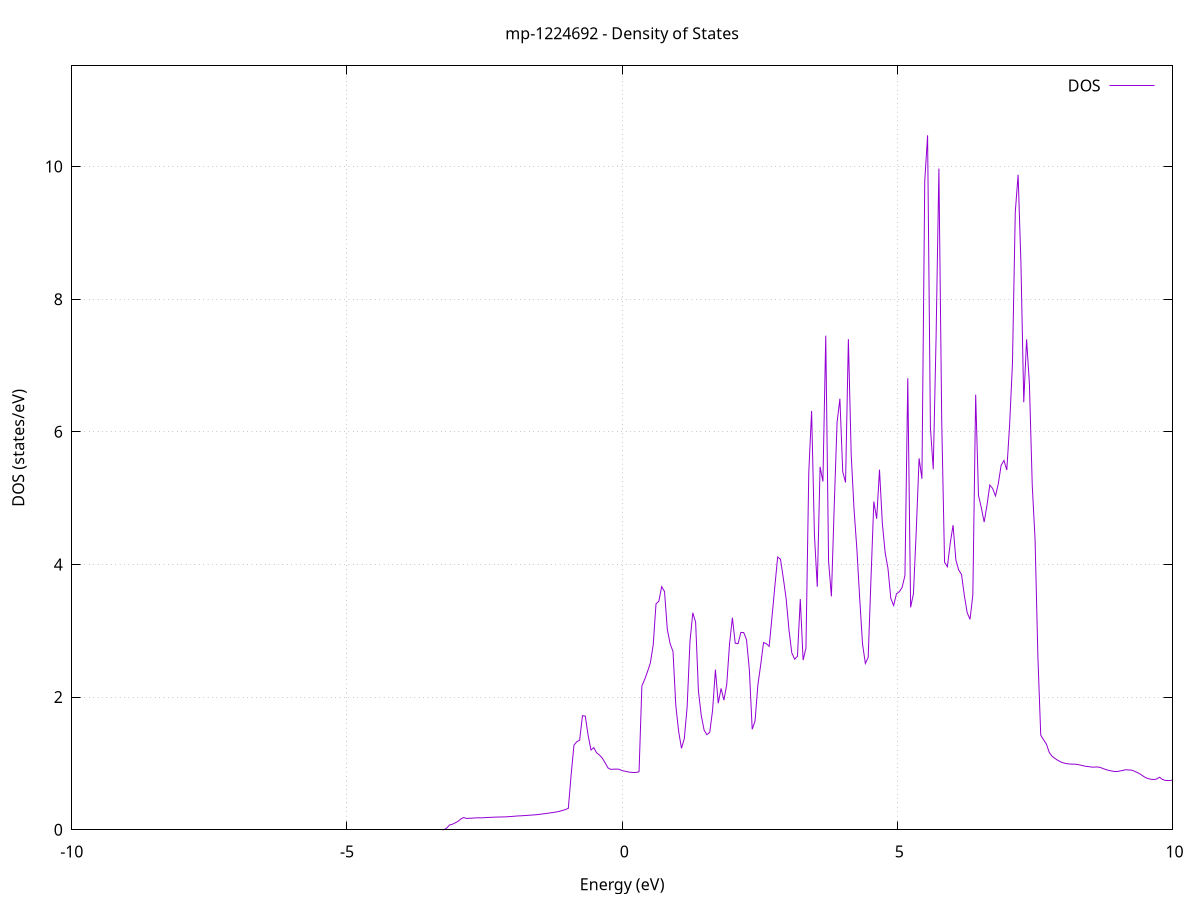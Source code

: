 set title 'mp-1224692 - Density of States'
set xlabel 'Energy (eV)'
set ylabel 'DOS (states/eV)'
set grid
set xrange [-10:10]
set yrange [0:11.517]
set xzeroaxis lt -1
set terminal png size 800,600
set output 'mp-1224692_dos_gnuplot.png'
plot '-' using 1:2 with lines title 'DOS'
-51.298800 0.000000
-51.247400 0.000000
-51.196000 0.000000
-51.144600 0.000000
-51.093200 0.000000
-51.041800 0.000000
-50.990400 0.000000
-50.939000 0.000000
-50.887600 0.000000
-50.836200 0.000000
-50.784800 0.000000
-50.733400 0.000000
-50.682000 0.000000
-50.630600 0.000000
-50.579200 0.000000
-50.527800 0.000000
-50.476400 0.000000
-50.425000 0.000000
-50.373600 0.000000
-50.322200 0.000000
-50.270800 0.000000
-50.219400 0.000000
-50.168000 0.000000
-50.116600 0.000000
-50.065200 0.000000
-50.013800 0.000000
-49.962400 0.000000
-49.911000 0.000000
-49.859600 0.000000
-49.808200 0.000000
-49.756800 0.000000
-49.705400 0.000000
-49.654000 0.000000
-49.602600 0.000000
-49.551200 0.000000
-49.499800 0.000000
-49.448400 0.000000
-49.397000 0.000000
-49.345600 0.000000
-49.294200 0.000000
-49.242800 0.000000
-49.191400 0.000000
-49.140000 0.000000
-49.088600 0.000000
-49.037200 0.000000
-48.985800 0.000000
-48.934400 0.000000
-48.883000 0.000000
-48.831600 0.000000
-48.780200 0.000000
-48.728800 0.000000
-48.677400 0.000000
-48.626000 0.000000
-48.574600 0.000000
-48.523200 0.000000
-48.471800 0.000000
-48.420400 0.000000
-48.369000 0.000000
-48.317600 0.000000
-48.266200 0.000000
-48.214800 0.000000
-48.163400 0.000000
-48.112000 0.000000
-48.060600 0.000000
-48.009200 0.000000
-47.957800 0.000000
-47.906400 0.000000
-47.855000 0.000000
-47.803600 0.000000
-47.752200 0.000000
-47.700800 0.000000
-47.649400 0.000000
-47.598000 0.000000
-47.546600 0.000000
-47.495200 0.000000
-47.443800 0.000000
-47.392400 0.000000
-47.341000 0.000000
-47.289600 0.000000
-47.238200 0.000000
-47.186800 0.000000
-47.135400 0.000000
-47.084000 0.000000
-47.032600 0.000000
-46.981200 0.000000
-46.929800 0.000000
-46.878400 0.000000
-46.827000 0.000000
-46.775600 0.000000
-46.724200 0.000000
-46.672800 0.000000
-46.621400 10.281300
-46.570000 55.312000
-46.518600 19.003100
-46.467200 6.771300
-46.415800 13.961700
-46.364400 19.480100
-46.313000 35.071600
-46.261600 58.887300
-46.210200 23.063400
-46.158800 0.000000
-46.107400 0.000000
-46.056000 0.000000
-46.004600 0.000000
-45.953200 0.000000
-45.901800 0.000000
-45.850400 0.000000
-45.799000 0.000000
-45.747600 0.000000
-45.696200 0.000000
-45.644800 0.000000
-45.593400 0.000000
-45.542000 0.000000
-45.490600 0.000000
-45.439200 0.000000
-45.387800 0.000000
-45.336400 0.000000
-45.285000 0.000000
-45.233600 0.000000
-45.182200 0.000000
-45.130800 0.000000
-45.079400 0.000000
-45.028000 0.000000
-44.976600 0.000000
-44.925200 0.000000
-44.873800 0.000000
-44.822400 0.000000
-44.771000 0.000000
-44.719600 0.000000
-44.668200 0.000000
-44.616800 0.000000
-44.565400 0.000000
-44.514000 0.000000
-44.462600 0.000000
-44.411200 0.000000
-44.359800 0.000000
-44.308400 0.000000
-44.257000 0.000000
-44.205600 0.000000
-44.154200 0.000000
-44.102800 0.000000
-44.051400 0.000000
-44.000000 0.000000
-43.948600 0.000000
-43.897200 0.000000
-43.845800 0.000000
-43.794400 0.000000
-43.743000 0.000000
-43.691600 0.000000
-43.640200 0.000000
-43.588800 0.000000
-43.537400 0.000000
-43.486000 0.000000
-43.434600 0.000000
-43.383200 0.000000
-43.331800 0.000000
-43.280400 0.000000
-43.229000 0.000000
-43.177600 0.000000
-43.126200 0.000000
-43.074800 0.000000
-43.023400 0.000000
-42.972000 0.000000
-42.920600 0.000000
-42.869200 0.000000
-42.817800 0.000000
-42.766400 0.000000
-42.715000 0.000000
-42.663600 0.000000
-42.612200 0.000000
-42.560800 0.000000
-42.509400 0.000000
-42.458000 0.000000
-42.406600 0.000000
-42.355200 0.000000
-42.303800 0.000000
-42.252400 0.000000
-42.201000 0.000000
-42.149600 0.000000
-42.098200 0.000000
-42.046800 0.000000
-41.995400 0.000000
-41.944000 0.000000
-41.892600 0.000000
-41.841200 0.000000
-41.789800 0.000000
-41.738400 0.000000
-41.687000 0.000000
-41.635600 0.000000
-41.584200 0.000000
-41.532800 0.000000
-41.481400 0.000000
-41.430000 0.000000
-41.378600 0.000000
-41.327200 0.000000
-41.275800 0.000000
-41.224400 0.000000
-41.173000 0.000000
-41.121600 0.000000
-41.070200 0.000000
-41.018800 0.000000
-40.967400 0.000000
-40.916000 0.000000
-40.864600 0.000000
-40.813200 0.000000
-40.761800 0.000000
-40.710400 0.000000
-40.659000 0.000000
-40.607600 0.000000
-40.556200 0.000000
-40.504800 0.000000
-40.453400 0.000000
-40.402000 0.000000
-40.350600 0.000000
-40.299200 0.000000
-40.247800 0.000000
-40.196400 0.000000
-40.145000 0.000000
-40.093600 0.000000
-40.042200 0.000000
-39.990800 0.000000
-39.939400 0.000000
-39.888000 0.000000
-39.836600 0.000000
-39.785200 0.000000
-39.733800 0.000000
-39.682400 0.000000
-39.631000 0.000000
-39.579600 0.000000
-39.528200 0.000000
-39.476800 0.000000
-39.425400 0.000000
-39.374000 0.000000
-39.322600 0.000000
-39.271200 0.000000
-39.219800 0.000000
-39.168400 0.000000
-39.117000 0.000000
-39.065600 0.000000
-39.014200 0.000000
-38.962800 0.000000
-38.911400 0.000000
-38.860000 0.000000
-38.808600 0.000000
-38.757200 0.000000
-38.705800 0.000000
-38.654400 0.000000
-38.603000 0.000000
-38.551600 0.000000
-38.500200 0.000000
-38.448800 0.000000
-38.397400 0.000000
-38.346000 0.000000
-38.294600 0.000000
-38.243200 0.000000
-38.191800 0.000000
-38.140400 0.000000
-38.088900 0.000000
-38.037500 0.000000
-37.986100 0.000000
-37.934700 0.000000
-37.883300 0.000000
-37.831900 0.000000
-37.780500 0.000000
-37.729100 0.000000
-37.677700 0.000000
-37.626300 0.000000
-37.574900 0.000000
-37.523500 0.000000
-37.472100 0.000000
-37.420700 0.000000
-37.369300 0.000000
-37.317900 0.000000
-37.266500 0.000000
-37.215100 0.000000
-37.163700 0.000000
-37.112300 0.000000
-37.060900 0.000000
-37.009500 0.000000
-36.958100 0.000000
-36.906700 0.000000
-36.855300 0.000000
-36.803900 0.000000
-36.752500 0.000000
-36.701100 0.000000
-36.649700 0.000000
-36.598300 0.000000
-36.546900 0.000000
-36.495500 0.000000
-36.444100 0.000000
-36.392700 0.000000
-36.341300 0.000000
-36.289900 0.000000
-36.238500 0.000000
-36.187100 0.000000
-36.135700 0.000000
-36.084300 0.000000
-36.032900 0.000000
-35.981500 0.000000
-35.930100 0.000000
-35.878700 0.000000
-35.827300 0.000000
-35.775900 0.000000
-35.724500 0.000000
-35.673100 0.000000
-35.621700 0.000000
-35.570300 0.000000
-35.518900 0.000000
-35.467500 0.000000
-35.416100 0.000000
-35.364700 0.000000
-35.313300 0.000000
-35.261900 0.000000
-35.210500 0.000000
-35.159100 0.000000
-35.107700 0.000000
-35.056300 0.000000
-35.004900 0.000000
-34.953500 0.000000
-34.902100 0.000000
-34.850700 0.000000
-34.799300 0.000000
-34.747900 0.000000
-34.696500 0.000000
-34.645100 0.000000
-34.593700 0.000000
-34.542300 0.000000
-34.490900 0.000000
-34.439500 0.000000
-34.388100 0.000000
-34.336700 0.000000
-34.285300 0.000000
-34.233900 0.000000
-34.182500 0.000000
-34.131100 0.000000
-34.079700 0.000000
-34.028300 0.000000
-33.976900 0.000000
-33.925500 0.000000
-33.874100 0.000000
-33.822700 0.000000
-33.771300 0.000000
-33.719900 0.000000
-33.668500 0.000000
-33.617100 0.000000
-33.565700 0.000000
-33.514300 0.000000
-33.462900 0.000000
-33.411500 0.000000
-33.360100 0.000000
-33.308700 0.000000
-33.257300 0.000000
-33.205900 0.000000
-33.154500 0.000000
-33.103100 0.000000
-33.051700 0.000000
-33.000300 0.000000
-32.948900 0.000000
-32.897500 0.000000
-32.846100 0.000000
-32.794700 0.000000
-32.743300 0.000000
-32.691900 0.000000
-32.640500 0.000000
-32.589100 0.000000
-32.537700 0.000000
-32.486300 0.000000
-32.434900 0.000000
-32.383500 0.000000
-32.332100 0.000000
-32.280700 0.000000
-32.229300 0.000000
-32.177900 0.000000
-32.126500 0.000000
-32.075100 0.000000
-32.023700 0.000000
-31.972300 0.000000
-31.920900 0.000000
-31.869500 0.000000
-31.818100 0.000000
-31.766700 0.000000
-31.715300 0.000000
-31.663900 0.000000
-31.612500 0.000000
-31.561100 0.000000
-31.509700 0.000000
-31.458300 0.000000
-31.406900 0.000000
-31.355500 0.000000
-31.304100 0.000000
-31.252700 0.000000
-31.201300 0.000000
-31.149900 0.000000
-31.098500 0.000000
-31.047100 0.000000
-30.995700 0.000000
-30.944300 0.000000
-30.892900 0.000000
-30.841500 0.000000
-30.790100 0.000000
-30.738700 0.000000
-30.687300 0.000000
-30.635900 0.000000
-30.584500 0.000000
-30.533100 0.000000
-30.481700 0.000000
-30.430300 0.000000
-30.378900 0.000000
-30.327500 0.000000
-30.276100 0.000000
-30.224700 0.000000
-30.173300 0.000000
-30.121900 0.000000
-30.070500 0.000000
-30.019100 0.000000
-29.967700 0.000000
-29.916300 0.000000
-29.864900 0.000000
-29.813500 0.000000
-29.762100 0.000000
-29.710700 0.000000
-29.659300 0.000000
-29.607900 0.000000
-29.556500 0.000000
-29.505100 0.000000
-29.453700 0.000000
-29.402300 0.000000
-29.350900 0.000000
-29.299500 0.000000
-29.248100 0.000000
-29.196700 0.000000
-29.145300 0.000000
-29.093900 0.000000
-29.042500 0.000000
-28.991100 0.000000
-28.939700 0.000000
-28.888300 0.000000
-28.836900 0.000000
-28.785500 0.000000
-28.734100 0.000000
-28.682700 0.000000
-28.631300 0.000000
-28.579900 0.000000
-28.528500 0.000000
-28.477100 0.000000
-28.425700 0.000000
-28.374300 0.000000
-28.322900 0.000000
-28.271500 0.000000
-28.220100 0.000000
-28.168700 0.000000
-28.117300 0.000000
-28.065900 0.000000
-28.014500 0.000000
-27.963100 0.000000
-27.911700 0.000000
-27.860300 0.000000
-27.808900 0.000000
-27.757500 0.000000
-27.706100 0.000000
-27.654700 0.000000
-27.603300 0.000000
-27.551900 0.000000
-27.500500 0.000000
-27.449100 0.000000
-27.397700 0.000000
-27.346300 0.000000
-27.294900 0.000000
-27.243500 0.000000
-27.192100 0.000000
-27.140700 0.000000
-27.089300 0.000000
-27.037900 0.000000
-26.986500 0.000000
-26.935100 0.000000
-26.883700 0.000000
-26.832300 0.000000
-26.780900 0.000000
-26.729500 0.000000
-26.678100 0.000000
-26.626700 0.000000
-26.575300 0.000000
-26.523900 0.000000
-26.472500 0.000000
-26.421100 0.000000
-26.369700 0.000000
-26.318300 0.000000
-26.266900 0.000000
-26.215500 0.000000
-26.164100 0.000000
-26.112700 0.000000
-26.061300 0.000000
-26.009900 0.000000
-25.958500 0.000000
-25.907100 0.000000
-25.855700 0.000000
-25.804300 0.000000
-25.752900 0.000000
-25.701500 0.000000
-25.650100 0.000000
-25.598700 0.000000
-25.547300 0.000000
-25.495900 0.000000
-25.444500 0.000000
-25.393100 0.000000
-25.341700 0.000000
-25.290300 0.000000
-25.238900 0.000000
-25.187500 0.000000
-25.136100 0.000000
-25.084700 0.000000
-25.033300 0.000000
-24.981900 0.000000
-24.930500 0.000000
-24.879100 0.000000
-24.827700 0.000000
-24.776300 0.000000
-24.724900 0.000000
-24.673500 0.000000
-24.622100 0.000000
-24.570700 0.000000
-24.519300 0.000000
-24.467900 0.000000
-24.416500 0.000000
-24.365100 0.000000
-24.313700 0.000000
-24.262300 0.000000
-24.210900 0.000000
-24.159500 0.000000
-24.108100 0.000000
-24.056700 0.000000
-24.005300 0.000000
-23.953900 0.000000
-23.902500 0.000000
-23.851100 0.000000
-23.799700 0.000000
-23.748300 0.000000
-23.696900 0.000000
-23.645500 0.000000
-23.594100 0.000000
-23.542700 0.000000
-23.491300 0.000000
-23.439900 0.000000
-23.388500 0.000000
-23.337100 0.000000
-23.285700 0.000000
-23.234300 0.000000
-23.182900 0.000000
-23.131500 0.000000
-23.080100 0.000000
-23.028700 0.000000
-22.977300 0.000000
-22.925900 0.000000
-22.874500 0.000000
-22.823100 0.000000
-22.771700 0.000000
-22.720200 0.000000
-22.668800 0.000000
-22.617400 0.000000
-22.566000 0.000000
-22.514600 0.000000
-22.463200 0.000000
-22.411800 0.000000
-22.360400 0.000000
-22.309000 0.000000
-22.257600 0.000000
-22.206200 0.000000
-22.154800 0.000000
-22.103400 0.000000
-22.052000 0.000000
-22.000600 0.000000
-21.949200 0.000000
-21.897800 0.000000
-21.846400 0.000000
-21.795000 0.000000
-21.743600 0.000000
-21.692200 0.000000
-21.640800 0.000000
-21.589400 0.000000
-21.538000 0.000000
-21.486600 0.000000
-21.435200 0.000000
-21.383800 0.000000
-21.332400 0.000000
-21.281000 0.000000
-21.229600 0.000000
-21.178200 0.000000
-21.126800 0.000000
-21.075400 0.000000
-21.024000 0.000000
-20.972600 0.000000
-20.921200 0.000000
-20.869800 0.000000
-20.818400 0.000000
-20.767000 0.000000
-20.715600 0.000000
-20.664200 0.000000
-20.612800 0.000000
-20.561400 0.000000
-20.510000 0.000000
-20.458600 0.000000
-20.407200 0.000000
-20.355800 0.000000
-20.304400 0.000000
-20.253000 0.000000
-20.201600 0.000000
-20.150200 0.000000
-20.098800 0.000000
-20.047400 0.000000
-19.996000 0.000000
-19.944600 0.000000
-19.893200 0.000000
-19.841800 0.000000
-19.790400 0.000000
-19.739000 0.000000
-19.687600 0.000000
-19.636200 0.000000
-19.584800 0.000000
-19.533400 0.000000
-19.482000 0.000000
-19.430600 0.000000
-19.379200 0.000000
-19.327800 0.000000
-19.276400 0.000000
-19.225000 0.000000
-19.173600 0.000000
-19.122200 0.000000
-19.070800 0.000000
-19.019400 0.000000
-18.968000 0.000000
-18.916600 0.000000
-18.865200 0.000000
-18.813800 0.000000
-18.762400 0.000000
-18.711000 0.000000
-18.659600 0.000000
-18.608200 0.000000
-18.556800 0.000000
-18.505400 0.000000
-18.454000 0.000000
-18.402600 0.000000
-18.351200 0.000000
-18.299800 0.000000
-18.248400 0.000000
-18.197000 0.000000
-18.145600 0.000000
-18.094200 0.000000
-18.042800 0.000000
-17.991400 0.000000
-17.940000 0.000000
-17.888600 0.000000
-17.837200 0.000000
-17.785800 0.000000
-17.734400 0.000000
-17.683000 0.000000
-17.631600 0.000000
-17.580200 0.000000
-17.528800 0.000000
-17.477400 0.000000
-17.426000 0.000000
-17.374600 0.000000
-17.323200 0.000000
-17.271800 0.000000
-17.220400 0.000000
-17.169000 0.000000
-17.117600 0.000000
-17.066200 0.000000
-17.014800 0.000000
-16.963400 0.000000
-16.912000 0.000000
-16.860600 0.000000
-16.809200 0.000000
-16.757800 0.000000
-16.706400 0.000000
-16.655000 0.000000
-16.603600 0.000000
-16.552200 0.000000
-16.500800 0.000000
-16.449400 0.000000
-16.398000 0.000000
-16.346600 0.000000
-16.295200 0.000000
-16.243800 0.000000
-16.192400 0.000000
-16.141000 0.000000
-16.089600 0.000000
-16.038200 0.000000
-15.986800 0.000000
-15.935400 0.000000
-15.884000 0.000000
-15.832600 0.000000
-15.781200 0.000000
-15.729800 0.000000
-15.678400 0.000000
-15.627000 0.000000
-15.575600 0.000000
-15.524200 0.000000
-15.472800 0.000000
-15.421400 0.000000
-15.370000 0.000000
-15.318600 0.000000
-15.267200 0.000000
-15.215800 0.000000
-15.164400 0.000000
-15.113000 0.000000
-15.061600 0.000000
-15.010200 0.000000
-14.958800 0.000000
-14.907400 0.000000
-14.856000 0.000000
-14.804600 0.000000
-14.753200 0.000000
-14.701800 0.000000
-14.650400 0.000000
-14.599000 0.000000
-14.547600 0.000000
-14.496200 0.000000
-14.444800 0.000000
-14.393400 0.000000
-14.342000 0.000000
-14.290600 0.000000
-14.239200 0.000000
-14.187800 0.000000
-14.136400 0.000000
-14.085000 0.000000
-14.033600 0.000000
-13.982200 0.000000
-13.930800 0.000000
-13.879400 0.000000
-13.828000 0.000000
-13.776600 0.000000
-13.725200 0.000000
-13.673800 0.000000
-13.622400 0.000000
-13.571000 0.000000
-13.519600 0.000000
-13.468200 0.000000
-13.416800 0.000000
-13.365400 0.000000
-13.314000 0.000000
-13.262600 0.000000
-13.211200 0.000000
-13.159800 0.000000
-13.108400 0.000000
-13.057000 0.000000
-13.005600 0.000000
-12.954200 0.000000
-12.902800 0.000000
-12.851400 0.000000
-12.800000 0.000000
-12.748600 0.000000
-12.697200 0.000000
-12.645800 0.000000
-12.594400 0.000000
-12.543000 0.000000
-12.491600 0.000000
-12.440200 0.000000
-12.388800 0.000000
-12.337400 0.000000
-12.286000 0.000000
-12.234600 0.000000
-12.183200 0.000000
-12.131800 0.000000
-12.080400 0.000000
-12.029000 0.000000
-11.977600 0.000000
-11.926200 0.000000
-11.874800 0.000000
-11.823400 0.000000
-11.772000 0.000000
-11.720600 0.000000
-11.669200 0.000000
-11.617800 0.000000
-11.566400 0.000000
-11.515000 0.000000
-11.463600 0.000000
-11.412200 0.000000
-11.360800 0.000000
-11.309400 0.000000
-11.258000 0.000000
-11.206600 0.000000
-11.155200 0.000000
-11.103800 0.000000
-11.052400 0.000000
-11.001000 0.000000
-10.949600 0.000000
-10.898200 0.000000
-10.846800 0.000000
-10.795400 0.000000
-10.744000 0.000000
-10.692600 0.000000
-10.641200 0.000000
-10.589800 0.000000
-10.538400 0.000000
-10.487000 0.000000
-10.435600 0.000000
-10.384200 0.000000
-10.332800 0.000000
-10.281400 0.000000
-10.230000 0.000000
-10.178600 0.000000
-10.127200 0.000000
-10.075800 0.000000
-10.024400 0.000000
-9.973000 0.000000
-9.921600 0.000000
-9.870200 0.000000
-9.818800 0.000000
-9.767400 0.000000
-9.716000 0.000000
-9.664600 0.000000
-9.613200 0.000000
-9.561800 0.000000
-9.510400 0.000000
-9.459000 0.000000
-9.407600 0.000000
-9.356200 0.000000
-9.304800 0.000000
-9.253400 0.000000
-9.202000 0.000000
-9.150600 0.000000
-9.099200 0.000000
-9.047800 0.000000
-8.996400 0.000000
-8.945000 0.000000
-8.893600 0.000000
-8.842200 0.000000
-8.790800 0.000000
-8.739400 0.000000
-8.688000 0.000000
-8.636600 0.000000
-8.585200 0.000000
-8.533800 0.000000
-8.482400 0.000000
-8.431000 0.000000
-8.379600 0.000000
-8.328200 0.000000
-8.276800 0.000000
-8.225400 0.000000
-8.174000 0.000000
-8.122600 0.000000
-8.071200 0.000000
-8.019800 0.000000
-7.968400 0.000000
-7.917000 0.000000
-7.865600 0.000000
-7.814200 0.000000
-7.762800 0.000000
-7.711400 0.000000
-7.660000 0.000000
-7.608600 0.000000
-7.557200 0.000000
-7.505800 0.000000
-7.454400 0.000000
-7.403000 0.000000
-7.351500 0.000000
-7.300100 0.000000
-7.248700 0.000000
-7.197300 0.000000
-7.145900 0.000000
-7.094500 0.000000
-7.043100 0.000000
-6.991700 0.000000
-6.940300 0.000000
-6.888900 0.000000
-6.837500 0.000000
-6.786100 0.000000
-6.734700 0.000000
-6.683300 0.000000
-6.631900 0.000000
-6.580500 0.000000
-6.529100 0.000000
-6.477700 0.000000
-6.426300 0.000000
-6.374900 0.000000
-6.323500 0.000000
-6.272100 0.000000
-6.220700 0.000000
-6.169300 0.000000
-6.117900 0.000000
-6.066500 0.000000
-6.015100 0.000000
-5.963700 0.000000
-5.912300 0.000000
-5.860900 0.000000
-5.809500 0.000000
-5.758100 0.000000
-5.706700 0.000000
-5.655300 0.000000
-5.603900 0.000000
-5.552500 0.000000
-5.501100 0.000000
-5.449700 0.000000
-5.398300 0.000000
-5.346900 0.000000
-5.295500 0.000000
-5.244100 0.000000
-5.192700 0.000000
-5.141300 0.000000
-5.089900 0.000000
-5.038500 0.000000
-4.987100 0.000000
-4.935700 0.000000
-4.884300 0.000000
-4.832900 0.000000
-4.781500 0.000000
-4.730100 0.000000
-4.678700 0.000000
-4.627300 0.000000
-4.575900 0.000000
-4.524500 0.000000
-4.473100 0.000000
-4.421700 0.000000
-4.370300 0.000000
-4.318900 0.000000
-4.267500 0.000000
-4.216100 0.000000
-4.164700 0.000000
-4.113300 0.000000
-4.061900 0.000000
-4.010500 0.000000
-3.959100 0.000000
-3.907700 0.000000
-3.856300 0.000000
-3.804900 0.000000
-3.753500 0.000000
-3.702100 0.000000
-3.650700 0.000000
-3.599300 0.000000
-3.547900 0.000000
-3.496500 0.000000
-3.445100 0.000000
-3.393700 0.000000
-3.342300 0.000000
-3.290900 0.000000
-3.239500 0.000400
-3.188100 0.025700
-3.136700 0.071800
-3.085300 0.082900
-3.033900 0.103900
-2.982500 0.127100
-2.931100 0.162500
-2.879700 0.184700
-2.828300 0.170700
-2.776900 0.172900
-2.725500 0.175700
-2.674100 0.178600
-2.622700 0.180500
-2.571300 0.180100
-2.519900 0.181000
-2.468500 0.184900
-2.417100 0.186200
-2.365700 0.188400
-2.314300 0.190100
-2.262900 0.191600
-2.211500 0.193100
-2.160100 0.193600
-2.108700 0.195400
-2.057300 0.198200
-2.005900 0.201200
-1.954500 0.204700
-1.903100 0.208000
-1.851700 0.210100
-1.800300 0.212700
-1.748900 0.215600
-1.697500 0.218600
-1.646100 0.221700
-1.594700 0.224400
-1.543300 0.228600
-1.491900 0.233800
-1.440500 0.239200
-1.389100 0.244900
-1.337700 0.251000
-1.286300 0.257300
-1.234900 0.263400
-1.183500 0.270500
-1.132100 0.280100
-1.080700 0.291600
-1.029300 0.305100
-0.977900 0.323300
-0.926500 0.830600
-0.875100 1.277600
-0.823700 1.327600
-0.772300 1.351000
-0.720900 1.719800
-0.669500 1.712600
-0.618100 1.424400
-0.566700 1.202700
-0.515300 1.238800
-0.463900 1.160400
-0.412500 1.127400
-0.361100 1.080500
-0.309700 1.010600
-0.258300 0.933200
-0.206900 0.910400
-0.155500 0.913800
-0.104100 0.915200
-0.052700 0.911600
-0.001300 0.892500
0.050100 0.883600
0.101500 0.873700
0.152900 0.866700
0.204300 0.863400
0.255700 0.864400
0.307100 0.875900
0.358500 2.167900
0.409900 2.267200
0.461300 2.384800
0.512700 2.515200
0.564100 2.785900
0.615500 3.406700
0.666900 3.446000
0.718300 3.665500
0.769700 3.591800
0.821100 3.019200
0.872500 2.803000
0.923900 2.689700
0.975300 1.871400
1.026700 1.482800
1.078100 1.227900
1.129500 1.374700
1.180900 1.852000
1.232300 2.833200
1.283700 3.271800
1.335100 3.130100
1.386500 2.084100
1.437900 1.722600
1.489300 1.502300
1.540700 1.433800
1.592100 1.470400
1.643500 1.804300
1.694900 2.414400
1.746300 1.907400
1.797700 2.131300
1.849100 1.953600
1.900500 2.190700
1.951900 2.807800
2.003300 3.197400
2.054700 2.813000
2.106100 2.805900
2.157500 2.975800
2.208900 2.973400
2.260300 2.863600
2.311700 2.410300
2.363100 1.515300
2.414500 1.637600
2.465900 2.181100
2.517300 2.485700
2.568700 2.822600
2.620100 2.805600
2.671500 2.765400
2.722900 3.208800
2.774300 3.665100
2.825700 4.111300
2.877100 4.078200
2.928500 3.794200
2.979900 3.484100
3.031300 3.016000
3.082700 2.665900
3.134100 2.571900
3.185500 2.616400
3.236900 3.479000
3.288300 2.558200
3.339700 2.738800
3.391100 5.383400
3.442500 6.315500
3.493900 4.446000
3.545300 3.663100
3.596700 5.472200
3.648100 5.250200
3.699500 7.449200
3.750900 4.049100
3.802300 3.518900
3.853700 4.885200
3.905100 6.141300
3.956500 6.498500
4.007900 5.399500
4.059300 5.236400
4.110700 7.397200
4.162100 5.652900
4.213500 4.831100
4.264900 4.235000
4.316300 3.490100
4.367700 2.803400
4.419100 2.507400
4.470500 2.599900
4.521900 3.795300
4.573300 4.948500
4.624700 4.689500
4.676100 5.428400
4.727500 4.622400
4.778900 4.178700
4.830300 3.938600
4.881700 3.488800
4.933100 3.380300
4.984500 3.557300
5.035900 3.588500
5.087300 3.654700
5.138700 3.833900
5.190100 6.808300
5.241500 3.353100
5.292900 3.559000
5.344300 4.515400
5.395700 5.600100
5.447100 5.292200
5.498500 9.778500
5.549900 10.469900
5.601300 6.065400
5.652700 5.435700
5.704100 7.414200
5.755500 9.969400
5.806900 6.159200
5.858300 4.032400
5.909700 3.965100
5.961100 4.317600
6.012500 4.592800
6.063900 4.067500
6.115300 3.916100
6.166700 3.848800
6.218100 3.530400
6.269500 3.273200
6.320900 3.172000
6.372300 3.539900
6.423700 6.561000
6.475100 5.040000
6.526500 4.854700
6.577900 4.639100
6.629300 4.892000
6.680700 5.197300
6.732100 5.145900
6.783500 5.033100
6.834900 5.217400
6.886300 5.494800
6.937700 5.568000
6.989100 5.423000
7.040500 6.106300
7.091900 7.026200
7.143300 9.312300
7.194700 9.876200
7.246100 8.544900
7.297500 6.445400
7.348900 7.394100
7.400300 6.718300
7.451700 5.191700
7.503100 4.371900
7.554500 2.600900
7.605900 1.426300
7.657300 1.357800
7.708700 1.292400
7.760100 1.166600
7.811500 1.108400
7.862900 1.076100
7.914300 1.047800
7.965700 1.024200
8.017200 1.008500
8.068600 0.998000
8.120000 0.992300
8.171400 0.989800
8.222800 0.989000
8.274200 0.984400
8.325600 0.975400
8.377000 0.964700
8.428400 0.956700
8.479800 0.951900
8.531200 0.944600
8.582600 0.945100
8.634000 0.947500
8.685400 0.939800
8.736800 0.923700
8.788200 0.908300
8.839600 0.895400
8.891000 0.886800
8.942400 0.885100
8.993800 0.885100
9.045200 0.887500
9.096600 0.894600
9.148000 0.905400
9.199400 0.901600
9.250800 0.900600
9.302200 0.884800
9.353600 0.865300
9.405000 0.843800
9.456400 0.815300
9.507800 0.786900
9.559200 0.770900
9.610600 0.761600
9.662000 0.757300
9.713400 0.765500
9.764800 0.792300
9.816200 0.758700
9.867600 0.744900
9.919000 0.741300
9.970400 0.745100
10.021800 0.753500
10.073200 0.762900
10.124600 0.773300
10.176000 0.783100
10.227400 0.768400
10.278800 0.762300
10.330200 0.761100
10.381600 0.758100
10.433000 0.747700
10.484400 0.738700
10.535800 0.736500
10.587200 0.741100
10.638600 0.742500
10.690000 0.739800
10.741400 0.733500
10.792800 0.725200
10.844200 0.718800
10.895600 0.714700
10.947000 0.723700
10.998400 0.752100
11.049800 0.790600
11.101200 0.719600
11.152600 0.716400
11.204000 0.753000
11.255400 0.660800
11.306800 0.650000
11.358200 0.637700
11.409600 0.616100
11.461000 0.610700
11.512400 0.600100
11.563800 0.598300
11.615200 0.593700
11.666600 0.582700
11.718000 0.573300
11.769400 0.566500
11.820800 0.562000
11.872200 0.558700
11.923600 0.555800
11.975000 0.553300
12.026400 0.551500
12.077800 0.551000
12.129200 0.552700
12.180600 0.539600
12.232000 0.549700
12.283400 0.495800
12.334800 0.446600
12.386200 0.414600
12.437600 0.411100
12.489000 0.411200
12.540400 0.409800
12.591800 0.411800
12.643200 0.498300
12.694600 0.530900
12.746000 0.542700
12.797400 0.546600
12.848800 0.532800
12.900200 0.511800
12.951600 0.488900
13.003000 0.460000
13.054400 0.457700
13.105800 0.431200
13.157200 0.412600
13.208600 0.408000
13.260000 0.412400
13.311400 0.436300
13.362800 0.483800
13.414200 0.598400
13.465600 0.896400
13.517000 1.164100
13.568400 1.171700
13.619800 1.134200
13.671200 1.079500
13.722600 1.051500
13.774000 1.131300
13.825400 1.161600
13.876800 1.153600
13.928200 1.122400
13.979600 1.087800
14.031000 1.047100
14.082400 0.984200
14.133800 0.923100
14.185200 0.838500
14.236600 0.781400
14.288000 0.746700
14.339400 0.726900
14.390800 0.710700
14.442200 0.706500
14.493600 0.711300
14.545000 0.710700
14.596400 0.725200
14.647800 0.747000
14.699200 0.782500
14.750600 0.824400
14.802000 0.877100
14.853400 0.887700
14.904800 0.890900
14.956200 0.904000
15.007600 0.908200
15.059000 0.925600
15.110400 0.870400
15.161800 0.847000
15.213200 0.818300
15.264600 0.792200
15.316000 0.772600
15.367400 0.760300
15.418800 0.737800
15.470200 0.726400
15.521600 0.723200
15.573000 0.726000
15.624400 0.730600
15.675800 0.735500
15.727200 0.739400
15.778600 0.744600
15.830000 0.753500
15.881400 0.772900
15.932800 0.792800
15.984200 0.815600
16.035600 0.821500
16.087000 0.815500
16.138400 0.811000
16.189800 0.810800
16.241200 0.813400
16.292600 0.824100
16.344000 0.826300
16.395400 0.827000
16.446800 0.826500
16.498200 0.826400
16.549600 0.830900
16.601000 0.842700
16.652400 0.846500
16.703800 0.848900
16.755200 0.842100
16.806600 0.825900
16.858000 0.813300
16.909400 0.805700
16.960800 0.804300
17.012200 0.815900
17.063600 0.910700
17.115000 1.121100
17.166400 1.460300
17.217800 1.426000
17.269200 1.355200
17.320600 1.286700
17.372000 1.237300
17.423400 1.198100
17.474800 1.159800
17.526200 1.125100
17.577600 1.101700
17.629000 1.096600
17.680400 1.103100
17.731800 1.129200
17.783200 1.145800
17.834600 1.148700
17.886000 1.141000
17.937400 1.127400
17.988800 1.115300
18.040200 1.099800
18.091600 1.088900
18.143000 1.079600
18.194400 1.079400
18.245800 1.083000
18.297200 1.083500
18.348600 1.078300
18.400000 1.060100
18.451400 1.031700
18.502800 1.001300
18.554200 0.984600
18.605600 0.991600
18.657000 0.997600
18.708400 0.995600
18.759800 1.008800
18.811200 1.021200
18.862600 1.042300
18.914000 1.066200
18.965400 1.103500
19.016800 1.140500
19.068200 1.185900
19.119600 1.220100
19.171000 1.242000
19.222400 1.265500
19.273800 1.288700
19.325200 1.306000
19.376600 1.329900
19.428000 1.307500
19.479400 1.283500
19.530800 1.266300
19.582200 1.256900
19.633600 1.255900
19.685000 1.263200
19.736400 1.268300
19.787800 1.289100
19.839200 1.287600
19.890600 1.282600
19.942000 1.287000
19.993400 1.299200
20.044800 1.309600
20.096200 1.347300
20.147600 1.334900
20.199000 1.342400
20.250400 1.366800
20.301800 1.384500
20.353200 1.402300
20.404600 1.431300
20.456000 1.467800
20.507400 1.521000
20.558800 1.606700
20.610200 1.672900
20.661600 1.689500
20.713000 1.695400
20.764400 1.700100
20.815800 1.688500
20.867200 1.659900
20.918600 1.561100
20.970000 1.506000
21.021400 1.471700
21.072800 1.430500
21.124200 1.418300
21.175600 1.404900
21.227000 1.385100
21.278400 1.356900
21.329800 1.318000
21.381200 1.325600
21.432600 1.372600
21.484000 1.437600
21.535400 1.511600
21.586800 1.592400
21.638200 1.686400
21.689600 1.715400
21.741000 1.723000
21.792400 1.736500
21.843800 1.739700
21.895200 1.692900
21.946600 1.656000
21.998000 1.575600
22.049400 1.557400
22.100800 1.553100
22.152200 1.540200
22.203600 1.503700
22.255000 1.465100
22.306400 1.425800
22.357800 1.390900
22.409200 1.358000
22.460600 1.334400
22.512000 1.320300
22.563400 1.313300
22.614800 1.314300
22.666200 1.325400
22.717600 1.327600
22.769000 1.328800
22.820400 1.329400
22.871800 1.333000
22.923200 1.339900
22.974600 1.344400
23.026000 1.348300
23.077400 1.355700
23.128800 1.363100
23.180200 1.372700
23.231600 1.388000
23.283000 1.384800
23.334400 1.390500
23.385900 1.436800
23.437300 1.502800
23.488700 1.545300
23.540100 1.528100
23.591500 1.582400
23.642900 1.657900
23.694300 1.730100
23.745700 1.842100
23.797100 1.642100
23.848500 1.471600
23.899900 1.294600
23.951300 1.292000
24.002700 1.285900
24.054100 1.262700
24.105500 1.233300
24.156900 1.210200
24.208300 1.186500
24.259700 1.164900
24.311100 1.147900
24.362500 1.137300
24.413900 1.131300
24.465300 1.133900
24.516700 1.144100
24.568100 1.165900
24.619500 1.186100
24.670900 1.211100
24.722300 1.313300
24.773700 1.431400
24.825100 1.511600
24.876500 1.472300
24.927900 1.413900
24.979300 1.346500
25.030700 1.315900
25.082100 1.289900
25.133500 1.249600
25.184900 1.210900
25.236300 1.180700
25.287700 1.145800
25.339100 1.108000
25.390500 1.073200
25.441900 1.045700
25.493300 1.027000
25.544700 1.013800
25.596100 1.005400
25.647500 0.989000
25.698900 0.987600
25.750300 0.986000
25.801700 0.988500
25.853100 0.994100
25.904500 0.996600
25.955900 0.996200
26.007300 0.987300
26.058700 0.977800
26.110100 0.975300
26.161500 0.977200
26.212900 0.979900
26.264300 0.989400
26.315700 1.008000
26.367100 1.028100
26.418500 1.044100
26.469900 1.066300
26.521300 1.089300
26.572700 1.108300
26.624100 1.114400
26.675500 1.115400
26.726900 1.159400
26.778300 1.175800
26.829700 1.229300
26.881100 1.284900
26.932500 1.323300
26.983900 1.330100
27.035300 1.328000
27.086700 1.318600
27.138100 1.307300
27.189500 1.302000
27.240900 1.330000
27.292300 1.368100
27.343700 1.407900
27.395100 1.409700
27.446500 1.395700
27.497900 1.393100
27.549300 1.389700
27.600700 1.356600
27.652100 1.318600
27.703500 1.279600
27.754900 1.234700
27.806300 1.204000
27.857700 1.162500
27.909100 1.169100
27.960500 1.198200
28.011900 1.290400
28.063300 1.485200
28.114700 1.722300
28.166100 2.046600
28.217500 2.109300
28.268900 2.217900
28.320300 2.262900
28.371700 2.308200
28.423100 2.347000
28.474500 2.296200
28.525900 2.163500
28.577300 2.074100
28.628700 1.971400
28.680100 1.947800
28.731500 1.931200
28.782900 1.922100
28.834300 1.904400
28.885700 1.864900
28.937100 1.833400
28.988500 1.779200
29.039900 1.737300
29.091300 1.712900
29.142700 1.707500
29.194100 1.694300
29.245500 1.718300
29.296900 1.729500
29.348300 1.745200
29.399700 1.760500
29.451100 1.731500
29.502500 1.749600
29.553900 1.757100
29.605300 1.765600
29.656700 1.783800
29.708100 1.772100
29.759500 1.769600
29.810900 1.791600
29.862300 1.821400
29.913700 1.819900
29.965100 1.811600
30.016500 1.821100
30.067900 1.746700
30.119300 1.658800
30.170700 1.573000
30.222100 1.486200
30.273500 1.474300
30.324900 1.471300
30.376300 1.469000
30.427700 1.463200
30.479100 1.423200
30.530500 1.364100
30.581900 1.381600
30.633300 1.447400
30.684700 1.558100
30.736100 1.598000
30.787500 1.488800
30.838900 1.460800
30.890300 1.448800
30.941700 1.434400
30.993100 1.428000
31.044500 1.430400
31.095900 1.408800
31.147300 1.358700
31.198700 1.297100
31.250100 1.234600
31.301500 1.219400
31.352900 1.220900
31.404300 1.205200
31.455700 1.218800
31.507100 1.258900
31.558500 1.280300
31.609900 1.181100
31.661300 1.187800
31.712700 1.219900
31.764100 1.250000
31.815500 1.321900
31.866900 1.424800
31.918300 1.459700
31.969700 1.466100
32.021100 1.499000
32.072500 1.471600
32.123900 1.380800
32.175300 1.284200
32.226700 1.205900
32.278100 1.103100
32.329500 0.981300
32.380900 0.920300
32.432300 0.899100
32.483700 0.904200
32.535100 0.923300
32.586500 0.907400
32.637900 0.905800
32.689300 0.940100
32.740700 0.982500
32.792100 1.038200
32.843500 1.089500
32.894900 1.065900
32.946300 1.049700
32.997700 1.036700
33.049100 1.032800
33.100500 1.040300
33.151900 1.044500
33.203300 1.060700
33.254700 1.063500
33.306100 1.055700
33.357500 1.064700
33.408900 1.101500
33.460300 1.126900
33.511700 1.138300
33.563100 1.155500
33.614500 1.204700
33.665900 1.254700
33.717300 1.275600
33.768700 1.274000
33.820100 1.241000
33.871500 1.196000
33.922900 1.178600
33.974300 1.176800
34.025700 1.186400
34.077100 1.225400
34.128500 1.300700
34.179900 1.383200
34.231300 1.439600
34.282700 1.462800
34.334100 1.504300
34.385500 1.575000
34.436900 1.625800
34.488300 1.689000
34.539700 1.671000
34.591100 1.726600
34.642500 1.808500
34.693900 1.884000
34.745300 1.949600
34.796700 2.057900
34.848100 2.220200
34.899500 2.345700
34.950900 2.377200
35.002300 2.350300
35.053700 2.302100
35.105100 2.204800
35.156500 2.160700
35.207900 2.195500
35.259300 2.195000
35.310700 2.202400
35.362100 2.275400
35.413500 2.249900
35.464900 2.135600
35.516300 2.035800
35.567700 1.946900
35.619100 1.852600
35.670500 1.744900
35.721900 1.645200
35.773300 1.583200
35.824700 1.624700
35.876100 1.731000
35.927500 1.643500
35.978900 1.534800
36.030300 1.493100
36.081700 1.478700
36.133100 1.556900
36.184500 1.600100
36.235900 1.598400
36.287300 1.584600
36.338700 1.585000
36.390100 1.571500
36.441500 1.581700
36.492900 1.597900
36.544300 1.635200
36.595700 1.700400
36.647100 1.614800
36.698500 1.522800
36.749900 1.449100
36.801300 1.415500
36.852700 1.396300
36.904100 1.403600
36.955500 1.464200
37.006900 1.556600
37.058300 1.706000
37.109700 1.730700
37.161100 1.773500
37.212500 1.724000
37.263900 1.730300
37.315300 1.794200
37.366700 1.877300
37.418100 1.851000
37.469500 1.790600
37.520900 1.693200
37.572300 1.650800
37.623700 1.630200
37.675100 1.658300
37.726500 1.737300
37.777900 1.802500
37.829300 1.829900
37.880700 1.917100
37.932100 1.981400
37.983500 2.119400
38.034900 2.272400
38.086300 2.345300
38.137700 2.448800
38.189100 2.602000
38.240500 2.887000
38.291900 3.076200
38.343300 3.395700
38.394700 3.856600
38.446100 4.562900
38.497500 5.786000
38.548900 8.083000
38.600300 16.405200
38.651700 21.814900
38.703100 14.060200
38.754600 11.221200
38.806000 6.507700
38.857400 4.747400
38.908800 6.059600
38.960200 4.461500
39.011600 3.646200
39.063000 2.928700
39.114400 2.705000
39.165800 2.615000
39.217200 2.467700
39.268600 2.406900
39.320000 2.341400
39.371400 2.200500
39.422800 2.088700
39.474200 2.062300
39.525600 2.050700
39.577000 2.051300
39.628400 2.120200
39.679800 2.145300
39.731200 2.194100
39.782600 2.247200
39.834000 2.187000
39.885400 2.110500
39.936800 2.057200
39.988200 1.967100
40.039600 1.922900
40.091000 1.899900
40.142400 1.881000
40.193800 1.867600
40.245200 1.856100
40.296600 1.827800
40.348000 1.792300
40.399400 1.762600
40.450800 1.715500
40.502200 1.641500
40.553600 1.590800
40.605000 1.570000
40.656400 1.566400
40.707800 1.592400
40.759200 1.624700
40.810600 1.650700
40.862000 1.678400
40.913400 1.669800
40.964800 1.617900
41.016200 1.587000
41.067600 1.576200
41.119000 1.565800
41.170400 1.559000
41.221800 1.568800
41.273200 1.594300
41.324600 1.647300
41.376000 1.724700
41.427400 1.738100
41.478800 1.660100
41.530200 1.523500
41.581600 1.418200
41.633000 1.373400
41.684400 1.357000
41.735800 1.341100
41.787200 1.324500
41.838600 1.327700
41.890000 1.314300
41.941400 1.276700
41.992800 1.254600
42.044200 1.247200
42.095600 1.245900
42.147000 1.209000
42.198400 1.141900
42.249800 1.090000
42.301200 1.041900
42.352600 0.989900
42.404000 0.998700
42.455400 0.993200
42.506800 0.943600
42.558200 0.914400
42.609600 0.897600
42.661000 0.862500
42.712400 0.833300
42.763800 0.851500
42.815200 0.840800
42.866600 0.793500
42.918000 0.777000
42.969400 0.766100
43.020800 0.762300
43.072200 0.766100
43.123600 0.778000
43.175000 0.782000
43.226400 0.781900
43.277800 0.784000
43.329200 0.781200
43.380600 0.785800
43.432000 0.789800
43.483400 0.827500
43.534800 0.867000
43.586200 0.843500
43.637600 0.821400
43.689000 0.817500
43.740400 0.829800
43.791800 0.825800
43.843200 0.819800
43.894600 0.817800
43.946000 0.808300
43.997400 0.787700
44.048800 0.759300
44.100200 0.723200
44.151600 0.688800
44.203000 0.656300
44.254400 0.626400
44.305800 0.597600
44.357200 0.571900
44.408600 0.549400
44.460000 0.527600
44.511400 0.519700
44.562800 0.516600
44.614200 0.505400
44.665600 0.484400
44.717000 0.459300
44.768400 0.433400
44.819800 0.405000
44.871200 0.376300
44.922600 0.352900
44.974000 0.335100
45.025400 0.342000
45.076800 0.330800
45.128200 0.317900
45.179600 0.304700
45.231000 0.294600
45.282400 0.279200
45.333800 0.263600
45.385200 0.254300
45.436600 0.246500
45.488000 0.238100
45.539400 0.220500
45.590800 0.200000
45.642200 0.176500
45.693600 0.152800
45.745000 0.142200
45.796400 0.134700
45.847800 0.129800
45.899200 0.126200
45.950600 0.123200
46.002000 0.120700
46.053400 0.118600
46.104800 0.117000
46.156200 0.116300
46.207600 0.113800
46.259000 0.109500
46.310400 0.101600
46.361800 0.087600
46.413200 0.065400
46.464600 0.049800
46.516000 0.039700
46.567400 0.030000
46.618800 0.020600
46.670200 0.011800
46.721600 0.005400
46.773000 0.001500
46.824400 0.000000
46.875800 0.000000
46.927200 0.000000
46.978600 0.000000
47.030000 0.000000
47.081400 0.000000
47.132800 0.000000
47.184200 0.000000
47.235600 0.000000
47.287000 0.000000
47.338400 0.000000
47.389800 0.000000
47.441200 0.000000
47.492600 0.000000
47.544000 0.000000
47.595400 0.000000
47.646800 0.000000
47.698200 0.000000
47.749600 0.000000
47.801000 0.000000
47.852400 0.000000
47.903800 0.000000
47.955200 0.000000
48.006600 0.000000
48.058000 0.000000
48.109400 0.000000
48.160800 0.000000
48.212200 0.000000
48.263600 0.000000
48.315000 0.000000
48.366400 0.000000
48.417800 0.000000
48.469200 0.000000
48.520600 0.000000
48.572000 0.000000
48.623400 0.000000
48.674800 0.000000
48.726200 0.000000
48.777600 0.000000
48.829000 0.000000
48.880400 0.000000
48.931800 0.000000
48.983200 0.000000
49.034600 0.000000
49.086000 0.000000
49.137400 0.000000
49.188800 0.000000
49.240200 0.000000
49.291600 0.000000
49.343000 0.000000
49.394400 0.000000
49.445800 0.000000
49.497200 0.000000
49.548600 0.000000
49.600000 0.000000
49.651400 0.000000
49.702800 0.000000
49.754200 0.000000
49.805600 0.000000
49.857000 0.000000
49.908400 0.000000
49.959800 0.000000
50.011200 0.000000
50.062600 0.000000
50.114000 0.000000
50.165400 0.000000
50.216800 0.000000
50.268200 0.000000
50.319600 0.000000
50.371000 0.000000
50.422400 0.000000
50.473800 0.000000
50.525200 0.000000
50.576600 0.000000
50.628000 0.000000
50.679400 0.000000
50.730800 0.000000
50.782200 0.000000
50.833600 0.000000
50.885000 0.000000
50.936400 0.000000
50.987800 0.000000
51.039200 0.000000
51.090600 0.000000
51.142000 0.000000
51.193400 0.000000
51.244800 0.000000
51.296200 0.000000
51.347600 0.000000
51.399000 0.000000
51.450400 0.000000
51.501800 0.000000
e
